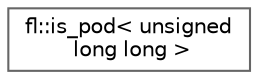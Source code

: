 digraph "Graphical Class Hierarchy"
{
 // LATEX_PDF_SIZE
  bgcolor="transparent";
  edge [fontname=Helvetica,fontsize=10,labelfontname=Helvetica,labelfontsize=10];
  node [fontname=Helvetica,fontsize=10,shape=box,height=0.2,width=0.4];
  rankdir="LR";
  Node0 [id="Node000000",label="fl::is_pod\< unsigned\l long long \>",height=0.2,width=0.4,color="grey40", fillcolor="white", style="filled",URL="$d1/d8c/structfl_1_1is__pod_3_01unsigned_01long_01long_01_4.html",tooltip=" "];
}
